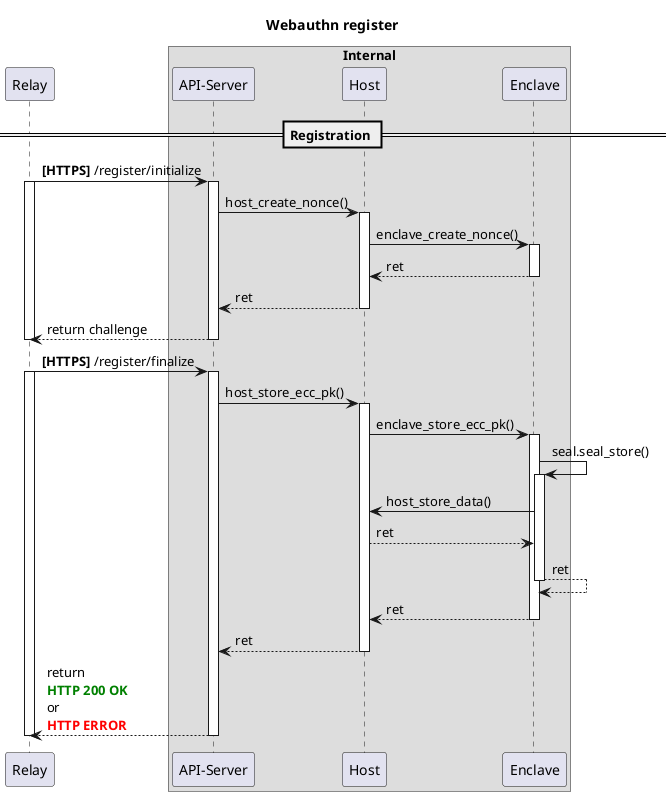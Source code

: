 @startuml register
title Webauthn register
participant Relay as relay
box Internal
participant "API-Server" as api
participant Host as host 
participant Enclave as enclave 
end box

' Register
== Registration == 
' Step 01
relay -> api : **[HTTPS]** /register/initialize
activate relay
activate api

api -> host : host_create_nonce()
activate host 

host -> enclave : enclave_create_nonce()
activate enclave 
enclave --> host : ret 
deactivate enclave

host --> api : ret 
deactivate host 

api --> relay : return challenge 
deactivate api 
deactivate relay

' Step 02
relay -> api : **[HTTPS]** /register/finalize
activate relay 
activate api 

api -> host : host_store_ecc_pk()
activate host

host -> enclave : enclave_store_ecc_pk()
activate enclave
enclave -> enclave : seal.seal_store()
activate enclave
enclave -> host : host_store_data()
host --> enclave : ret 
enclave --> enclave : ret 
deactivate enclave 
enclave --> host : ret 
deactivate enclave 
host --> api : ret 
deactivate host 
api --> relay : return \n<color green>**HTTP 200 OK**</color> \nor\n<color red>**HTTP ERROR**</color>
deactivate api 
deactivate relay
@enduml